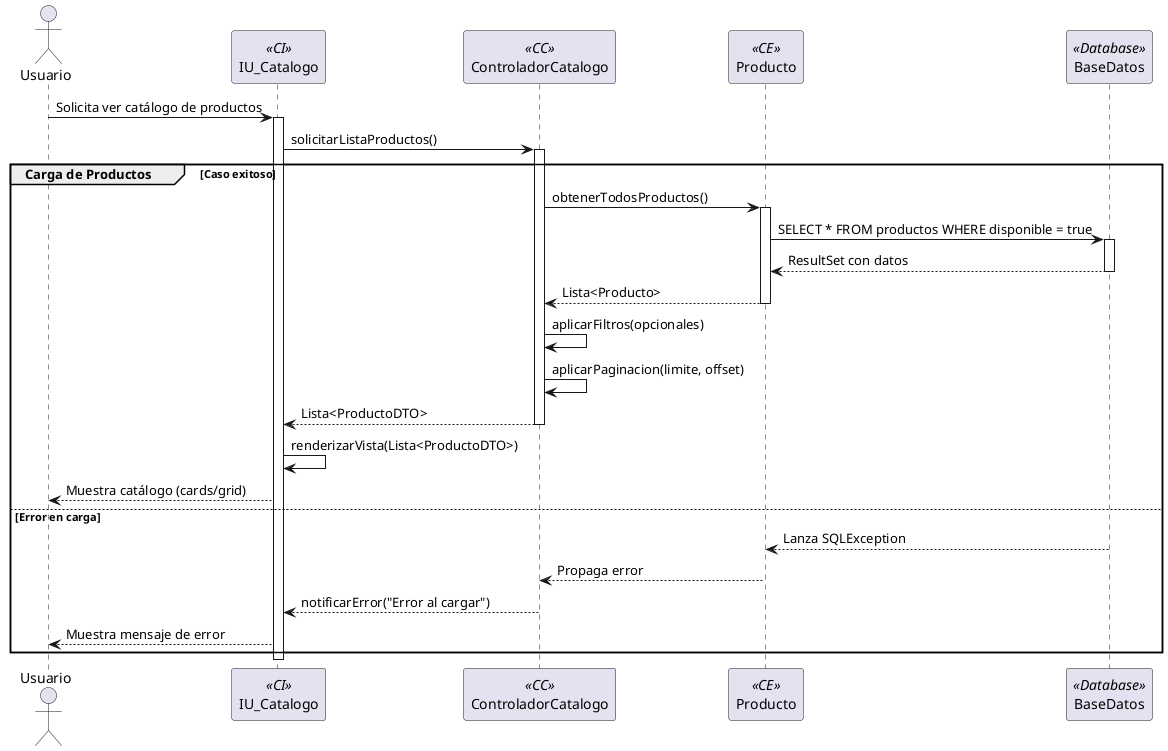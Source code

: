 @startuml
actor Usuario
participant "IU_Catalogo" as Interfaz <<CI>>
participant "ControladorCatalogo" as Controlador <<CC>>
participant "Producto" as Entidad <<CE>>
participant "BaseDatos" as BD <<Database>>

Usuario -> Interfaz: Solicita ver catálogo de productos
activate Interfaz
Interfaz -> Controlador: solicitarListaProductos()
activate Controlador

group Carga de Productos [Caso exitoso]
  Controlador -> Entidad: obtenerTodosProductos()
  activate Entidad
  Entidad -> BD: SELECT * FROM productos WHERE disponible = true
  activate BD
  BD --> Entidad: ResultSet con datos
  deactivate BD
  Entidad --> Controlador: Lista<Producto>
  deactivate Entidad
  
  Controlador -> Controlador: aplicarFiltros(opcionales)
  Controlador -> Controlador: aplicarPaginacion(limite, offset)
  
  Controlador --> Interfaz: Lista<ProductoDTO>
  deactivate Controlador
  Interfaz -> Interfaz: renderizarVista(Lista<ProductoDTO>)
  Interfaz --> Usuario: Muestra catálogo (cards/grid)
else Error en carga
  BD --> Entidad: Lanza SQLException
  Entidad --> Controlador: Propaga error
  Controlador --> Interfaz: notificarError("Error al cargar")
  Interfaz --> Usuario: Muestra mensaje de error
end

deactivate Interfaz
@enduml